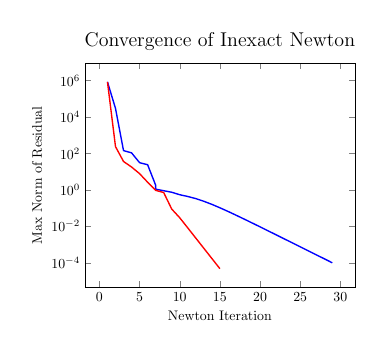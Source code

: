 \begin{tikzpicture}[scale=0.5]

% Start of the ellipse1 images 
\begin{axis}[
    ymode = log,
    xlabel = {Newton Iteration},
    ylabel = {Max Norm of Residual},
    ytick  = {1e-4, 1e-2, 1e0, 1e2, 1e4,1e6},
    title = {\Large Convergence of Inexact Newton}
%  xmin = -1.42,
%  xmax = 1.42,
%  ymin = -1.42,
%  ymax = 1.42,
]

\addplot[blue,line width=1pt] coordinates{
(1,8.389e+05)
(2,2.948e+04)
(3,1.426e+02)
(4,1.072e+02)
(5,3.102e+01)
(6,2.395e+01)
(7,1.813e+00)
(7,1.092e+00)
(9,7.424e-01)
(10,5.417e-01)
(11,4.345e-01)
(12,3.32e-01)
(13,2.366e-01)
(14,1.604e-01)
(15,1.043e-01)
(16,6.615e-02)
(17,4.109e-02)
(18,2.53e-02)
(19,1.542e-02)
(20,9.381e-03)
(21,5.673e-03)
(22,3.438e-03)
(23,2.072e-03)
(24,1.254e-03)
(25,7.55e-04)
(26,4.57e-04)
(27,2.748e-04)
(28,1.664e-04)
(29,9.995e-05)
};

\addplot[red,line width=1pt] coordinates{
(1,8.389e+05)
(2,2.358e+02)
(3,3.601e+01)
(4,1.798e+01)
(5,7.745e+00)
(6,2.632e+00)
(7,9.408e-01)
(8,7.165e-01)
(9,8.898e-02)
(10,2.95e-02)
(11,8.21e-03)
(12,2.265e-03)
(13,6.255e-04)
(14,1.727e-04)
(15,4.77e-05)
};

\end{axis}



\end{tikzpicture}
